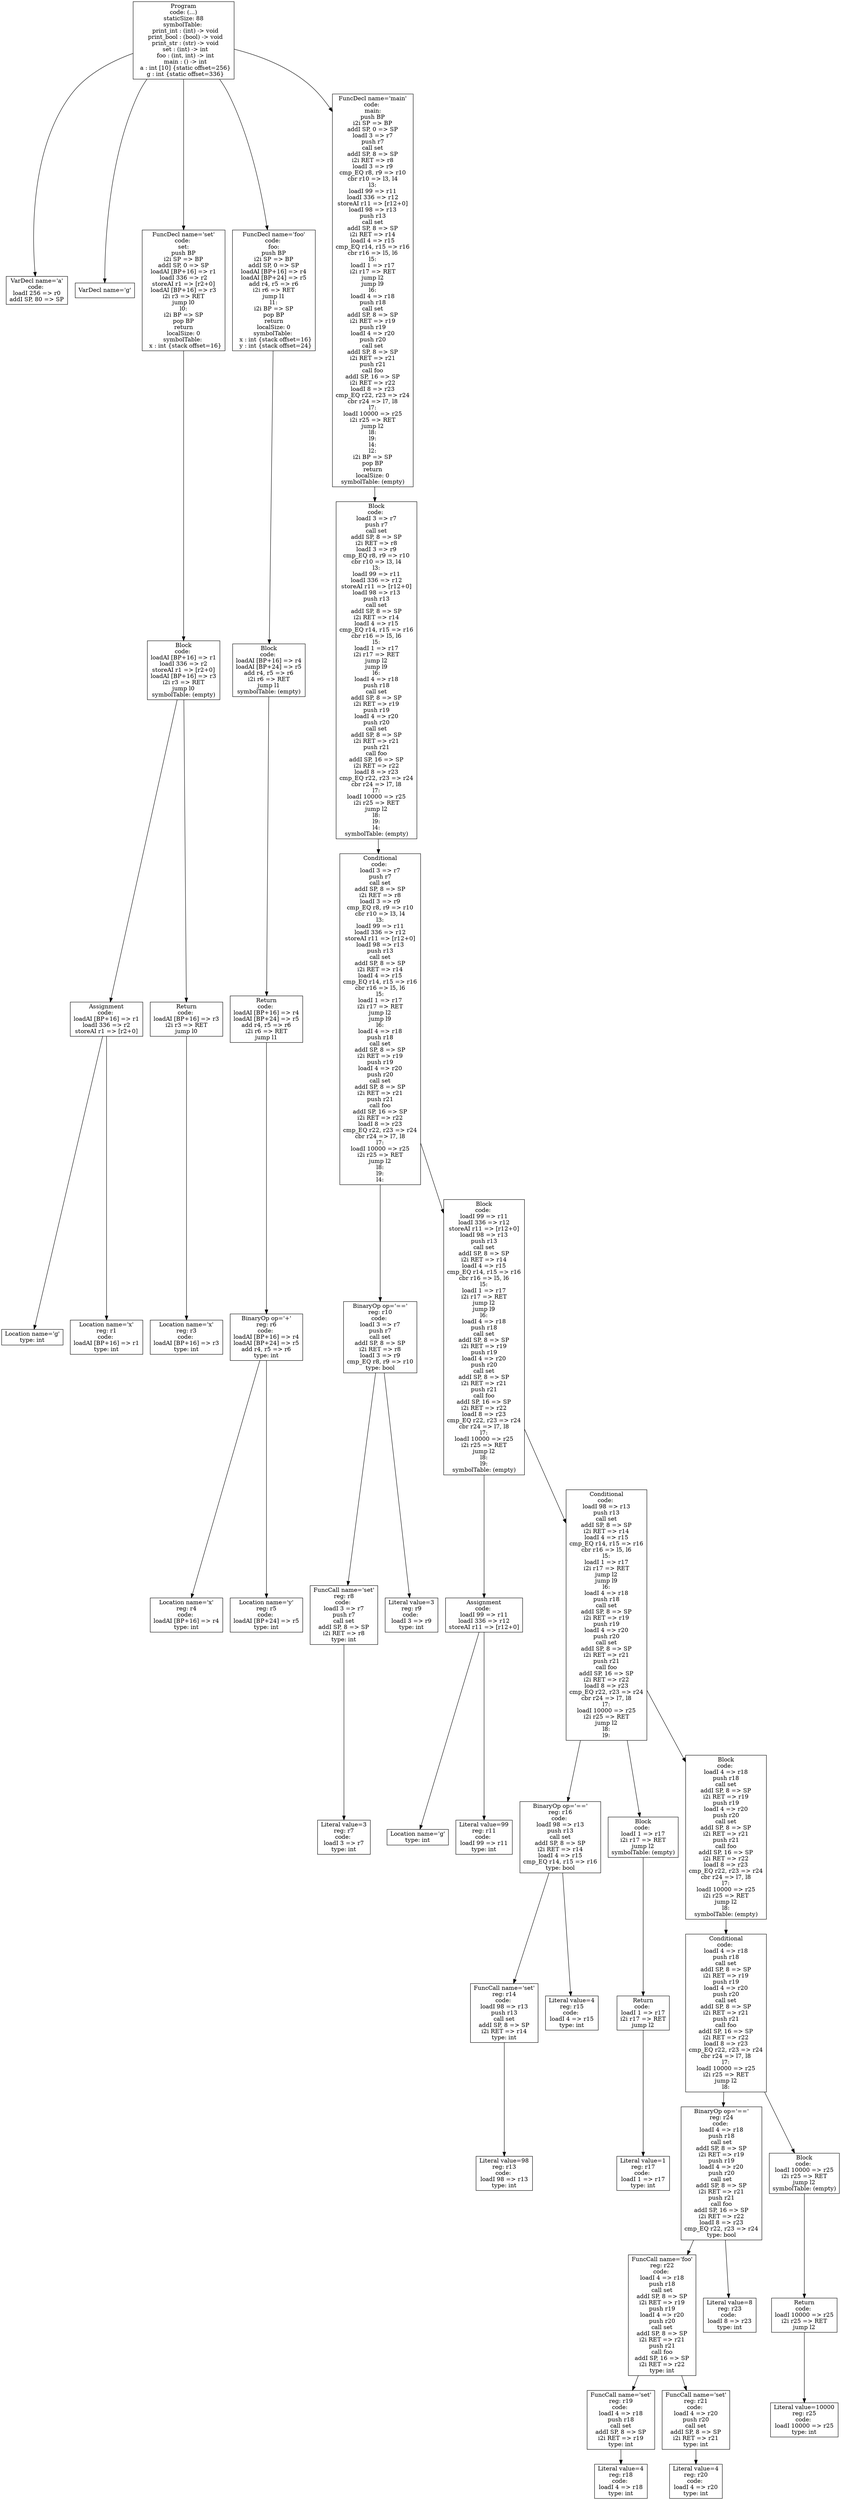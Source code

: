 digraph AST {
1 [shape=box, label="VarDecl name='a'\ncode: \nloadI 256 => r0\naddI SP, 80 => SP"];
2 [shape=box, label="VarDecl name='g'"];
6 [shape=box, label="Location name='g'\ntype: int"];
7 [shape=box, label="Location name='x'\nreg: r1\ncode: \nloadAI [BP+16] => r1\ntype: int"];
5 [shape=box, label="Assignment\ncode: \nloadAI [BP+16] => r1\nloadI 336 => r2\nstoreAI r1 => [r2+0]"];
5 -> 6;
5 -> 7;
9 [shape=box, label="Location name='x'\nreg: r3\ncode: \nloadAI [BP+16] => r3\ntype: int"];
8 [shape=box, label="Return\ncode: \nloadAI [BP+16] => r3\ni2i r3 => RET\njump l0"];
8 -> 9;
4 [shape=box, label="Block\ncode: \nloadAI [BP+16] => r1\nloadI 336 => r2\nstoreAI r1 => [r2+0]\nloadAI [BP+16] => r3\ni2i r3 => RET\njump l0\nsymbolTable: (empty)"];
4 -> 5;
4 -> 8;
3 [shape=box, label="FuncDecl name='set'\ncode: \nset:\npush BP\ni2i SP => BP\naddI SP, 0 => SP\nloadAI [BP+16] => r1\nloadI 336 => r2\nstoreAI r1 => [r2+0]\nloadAI [BP+16] => r3\ni2i r3 => RET\njump l0\nl0:\ni2i BP => SP\npop BP\nreturn\nlocalSize: 0\nsymbolTable: \n  x : int {stack offset=16}"];
3 -> 4;
14 [shape=box, label="Location name='x'\nreg: r4\ncode: \nloadAI [BP+16] => r4\ntype: int"];
15 [shape=box, label="Location name='y'\nreg: r5\ncode: \nloadAI [BP+24] => r5\ntype: int"];
13 [shape=box, label="BinaryOp op='+'\nreg: r6\ncode: \nloadAI [BP+16] => r4\nloadAI [BP+24] => r5\nadd r4, r5 => r6\ntype: int"];
13 -> 14;
13 -> 15;
12 [shape=box, label="Return\ncode: \nloadAI [BP+16] => r4\nloadAI [BP+24] => r5\nadd r4, r5 => r6\ni2i r6 => RET\njump l1"];
12 -> 13;
11 [shape=box, label="Block\ncode: \nloadAI [BP+16] => r4\nloadAI [BP+24] => r5\nadd r4, r5 => r6\ni2i r6 => RET\njump l1\nsymbolTable: (empty)"];
11 -> 12;
10 [shape=box, label="FuncDecl name='foo'\ncode: \nfoo:\npush BP\ni2i SP => BP\naddI SP, 0 => SP\nloadAI [BP+16] => r4\nloadAI [BP+24] => r5\nadd r4, r5 => r6\ni2i r6 => RET\njump l1\nl1:\ni2i BP => SP\npop BP\nreturn\nlocalSize: 0\nsymbolTable: \n  x : int {stack offset=16}\n  y : int {stack offset=24}"];
10 -> 11;
21 [shape=box, label="Literal value=3\nreg: r7\ncode: \nloadI 3 => r7\ntype: int"];
20 [shape=box, label="FuncCall name='set'\nreg: r8\ncode: \nloadI 3 => r7\npush r7\ncall set\naddI SP, 8 => SP\ni2i RET => r8\ntype: int"];
20 -> 21;
22 [shape=box, label="Literal value=3\nreg: r9\ncode: \nloadI 3 => r9\ntype: int"];
19 [shape=box, label="BinaryOp op='=='\nreg: r10\ncode: \nloadI 3 => r7\npush r7\ncall set\naddI SP, 8 => SP\ni2i RET => r8\nloadI 3 => r9\ncmp_EQ r8, r9 => r10\ntype: bool"];
19 -> 20;
19 -> 22;
25 [shape=box, label="Location name='g'\ntype: int"];
26 [shape=box, label="Literal value=99\nreg: r11\ncode: \nloadI 99 => r11\ntype: int"];
24 [shape=box, label="Assignment\ncode: \nloadI 99 => r11\nloadI 336 => r12\nstoreAI r11 => [r12+0]"];
24 -> 25;
24 -> 26;
30 [shape=box, label="Literal value=98\nreg: r13\ncode: \nloadI 98 => r13\ntype: int"];
29 [shape=box, label="FuncCall name='set'\nreg: r14\ncode: \nloadI 98 => r13\npush r13\ncall set\naddI SP, 8 => SP\ni2i RET => r14\ntype: int"];
29 -> 30;
31 [shape=box, label="Literal value=4\nreg: r15\ncode: \nloadI 4 => r15\ntype: int"];
28 [shape=box, label="BinaryOp op='=='\nreg: r16\ncode: \nloadI 98 => r13\npush r13\ncall set\naddI SP, 8 => SP\ni2i RET => r14\nloadI 4 => r15\ncmp_EQ r14, r15 => r16\ntype: bool"];
28 -> 29;
28 -> 31;
34 [shape=box, label="Literal value=1\nreg: r17\ncode: \nloadI 1 => r17\ntype: int"];
33 [shape=box, label="Return\ncode: \nloadI 1 => r17\ni2i r17 => RET\njump l2"];
33 -> 34;
32 [shape=box, label="Block\ncode: \nloadI 1 => r17\ni2i r17 => RET\njump l2\nsymbolTable: (empty)"];
32 -> 33;
40 [shape=box, label="Literal value=4\nreg: r18\ncode: \nloadI 4 => r18\ntype: int"];
39 [shape=box, label="FuncCall name='set'\nreg: r19\ncode: \nloadI 4 => r18\npush r18\ncall set\naddI SP, 8 => SP\ni2i RET => r19\ntype: int"];
39 -> 40;
42 [shape=box, label="Literal value=4\nreg: r20\ncode: \nloadI 4 => r20\ntype: int"];
41 [shape=box, label="FuncCall name='set'\nreg: r21\ncode: \nloadI 4 => r20\npush r20\ncall set\naddI SP, 8 => SP\ni2i RET => r21\ntype: int"];
41 -> 42;
38 [shape=box, label="FuncCall name='foo'\nreg: r22\ncode: \nloadI 4 => r18\npush r18\ncall set\naddI SP, 8 => SP\ni2i RET => r19\npush r19\nloadI 4 => r20\npush r20\ncall set\naddI SP, 8 => SP\ni2i RET => r21\npush r21\ncall foo\naddI SP, 16 => SP\ni2i RET => r22\ntype: int"];
38 -> 39;
38 -> 41;
43 [shape=box, label="Literal value=8\nreg: r23\ncode: \nloadI 8 => r23\ntype: int"];
37 [shape=box, label="BinaryOp op='=='\nreg: r24\ncode: \nloadI 4 => r18\npush r18\ncall set\naddI SP, 8 => SP\ni2i RET => r19\npush r19\nloadI 4 => r20\npush r20\ncall set\naddI SP, 8 => SP\ni2i RET => r21\npush r21\ncall foo\naddI SP, 16 => SP\ni2i RET => r22\nloadI 8 => r23\ncmp_EQ r22, r23 => r24\ntype: bool"];
37 -> 38;
37 -> 43;
46 [shape=box, label="Literal value=10000\nreg: r25\ncode: \nloadI 10000 => r25\ntype: int"];
45 [shape=box, label="Return\ncode: \nloadI 10000 => r25\ni2i r25 => RET\njump l2"];
45 -> 46;
44 [shape=box, label="Block\ncode: \nloadI 10000 => r25\ni2i r25 => RET\njump l2\nsymbolTable: (empty)"];
44 -> 45;
36 [shape=box, label="Conditional\ncode: \nloadI 4 => r18\npush r18\ncall set\naddI SP, 8 => SP\ni2i RET => r19\npush r19\nloadI 4 => r20\npush r20\ncall set\naddI SP, 8 => SP\ni2i RET => r21\npush r21\ncall foo\naddI SP, 16 => SP\ni2i RET => r22\nloadI 8 => r23\ncmp_EQ r22, r23 => r24\ncbr r24 => l7, l8\nl7:\nloadI 10000 => r25\ni2i r25 => RET\njump l2\nl8:"];
36 -> 37;
36 -> 44;
35 [shape=box, label="Block\ncode: \nloadI 4 => r18\npush r18\ncall set\naddI SP, 8 => SP\ni2i RET => r19\npush r19\nloadI 4 => r20\npush r20\ncall set\naddI SP, 8 => SP\ni2i RET => r21\npush r21\ncall foo\naddI SP, 16 => SP\ni2i RET => r22\nloadI 8 => r23\ncmp_EQ r22, r23 => r24\ncbr r24 => l7, l8\nl7:\nloadI 10000 => r25\ni2i r25 => RET\njump l2\nl8:\nsymbolTable: (empty)"];
35 -> 36;
27 [shape=box, label="Conditional\ncode: \nloadI 98 => r13\npush r13\ncall set\naddI SP, 8 => SP\ni2i RET => r14\nloadI 4 => r15\ncmp_EQ r14, r15 => r16\ncbr r16 => l5, l6\nl5:\nloadI 1 => r17\ni2i r17 => RET\njump l2\njump l9\nl6:\nloadI 4 => r18\npush r18\ncall set\naddI SP, 8 => SP\ni2i RET => r19\npush r19\nloadI 4 => r20\npush r20\ncall set\naddI SP, 8 => SP\ni2i RET => r21\npush r21\ncall foo\naddI SP, 16 => SP\ni2i RET => r22\nloadI 8 => r23\ncmp_EQ r22, r23 => r24\ncbr r24 => l7, l8\nl7:\nloadI 10000 => r25\ni2i r25 => RET\njump l2\nl8:\nl9:"];
27 -> 28;
27 -> 32;
27 -> 35;
23 [shape=box, label="Block\ncode: \nloadI 99 => r11\nloadI 336 => r12\nstoreAI r11 => [r12+0]\nloadI 98 => r13\npush r13\ncall set\naddI SP, 8 => SP\ni2i RET => r14\nloadI 4 => r15\ncmp_EQ r14, r15 => r16\ncbr r16 => l5, l6\nl5:\nloadI 1 => r17\ni2i r17 => RET\njump l2\njump l9\nl6:\nloadI 4 => r18\npush r18\ncall set\naddI SP, 8 => SP\ni2i RET => r19\npush r19\nloadI 4 => r20\npush r20\ncall set\naddI SP, 8 => SP\ni2i RET => r21\npush r21\ncall foo\naddI SP, 16 => SP\ni2i RET => r22\nloadI 8 => r23\ncmp_EQ r22, r23 => r24\ncbr r24 => l7, l8\nl7:\nloadI 10000 => r25\ni2i r25 => RET\njump l2\nl8:\nl9:\nsymbolTable: (empty)"];
23 -> 24;
23 -> 27;
18 [shape=box, label="Conditional\ncode: \nloadI 3 => r7\npush r7\ncall set\naddI SP, 8 => SP\ni2i RET => r8\nloadI 3 => r9\ncmp_EQ r8, r9 => r10\ncbr r10 => l3, l4\nl3:\nloadI 99 => r11\nloadI 336 => r12\nstoreAI r11 => [r12+0]\nloadI 98 => r13\npush r13\ncall set\naddI SP, 8 => SP\ni2i RET => r14\nloadI 4 => r15\ncmp_EQ r14, r15 => r16\ncbr r16 => l5, l6\nl5:\nloadI 1 => r17\ni2i r17 => RET\njump l2\njump l9\nl6:\nloadI 4 => r18\npush r18\ncall set\naddI SP, 8 => SP\ni2i RET => r19\npush r19\nloadI 4 => r20\npush r20\ncall set\naddI SP, 8 => SP\ni2i RET => r21\npush r21\ncall foo\naddI SP, 16 => SP\ni2i RET => r22\nloadI 8 => r23\ncmp_EQ r22, r23 => r24\ncbr r24 => l7, l8\nl7:\nloadI 10000 => r25\ni2i r25 => RET\njump l2\nl8:\nl9:\nl4:"];
18 -> 19;
18 -> 23;
17 [shape=box, label="Block\ncode: \nloadI 3 => r7\npush r7\ncall set\naddI SP, 8 => SP\ni2i RET => r8\nloadI 3 => r9\ncmp_EQ r8, r9 => r10\ncbr r10 => l3, l4\nl3:\nloadI 99 => r11\nloadI 336 => r12\nstoreAI r11 => [r12+0]\nloadI 98 => r13\npush r13\ncall set\naddI SP, 8 => SP\ni2i RET => r14\nloadI 4 => r15\ncmp_EQ r14, r15 => r16\ncbr r16 => l5, l6\nl5:\nloadI 1 => r17\ni2i r17 => RET\njump l2\njump l9\nl6:\nloadI 4 => r18\npush r18\ncall set\naddI SP, 8 => SP\ni2i RET => r19\npush r19\nloadI 4 => r20\npush r20\ncall set\naddI SP, 8 => SP\ni2i RET => r21\npush r21\ncall foo\naddI SP, 16 => SP\ni2i RET => r22\nloadI 8 => r23\ncmp_EQ r22, r23 => r24\ncbr r24 => l7, l8\nl7:\nloadI 10000 => r25\ni2i r25 => RET\njump l2\nl8:\nl9:\nl4:\nsymbolTable: (empty)"];
17 -> 18;
16 [shape=box, label="FuncDecl name='main'\ncode: \nmain:\npush BP\ni2i SP => BP\naddI SP, 0 => SP\nloadI 3 => r7\npush r7\ncall set\naddI SP, 8 => SP\ni2i RET => r8\nloadI 3 => r9\ncmp_EQ r8, r9 => r10\ncbr r10 => l3, l4\nl3:\nloadI 99 => r11\nloadI 336 => r12\nstoreAI r11 => [r12+0]\nloadI 98 => r13\npush r13\ncall set\naddI SP, 8 => SP\ni2i RET => r14\nloadI 4 => r15\ncmp_EQ r14, r15 => r16\ncbr r16 => l5, l6\nl5:\nloadI 1 => r17\ni2i r17 => RET\njump l2\njump l9\nl6:\nloadI 4 => r18\npush r18\ncall set\naddI SP, 8 => SP\ni2i RET => r19\npush r19\nloadI 4 => r20\npush r20\ncall set\naddI SP, 8 => SP\ni2i RET => r21\npush r21\ncall foo\naddI SP, 16 => SP\ni2i RET => r22\nloadI 8 => r23\ncmp_EQ r22, r23 => r24\ncbr r24 => l7, l8\nl7:\nloadI 10000 => r25\ni2i r25 => RET\njump l2\nl8:\nl9:\nl4:\nl2:\ni2i BP => SP\npop BP\nreturn\nlocalSize: 0\nsymbolTable: (empty)"];
16 -> 17;
0 [shape=box, label="Program\ncode: (...)\nstaticSize: 88\nsymbolTable: \n  print_int : (int) -> void\n  print_bool : (bool) -> void\n  print_str : (str) -> void\n  set : (int) -> int\n  foo : (int, int) -> int\n  main : () -> int\n  a : int [10] {static offset=256}\n  g : int {static offset=336}"];
0 -> 1;
0 -> 2;
0 -> 3;
0 -> 10;
0 -> 16;
}
